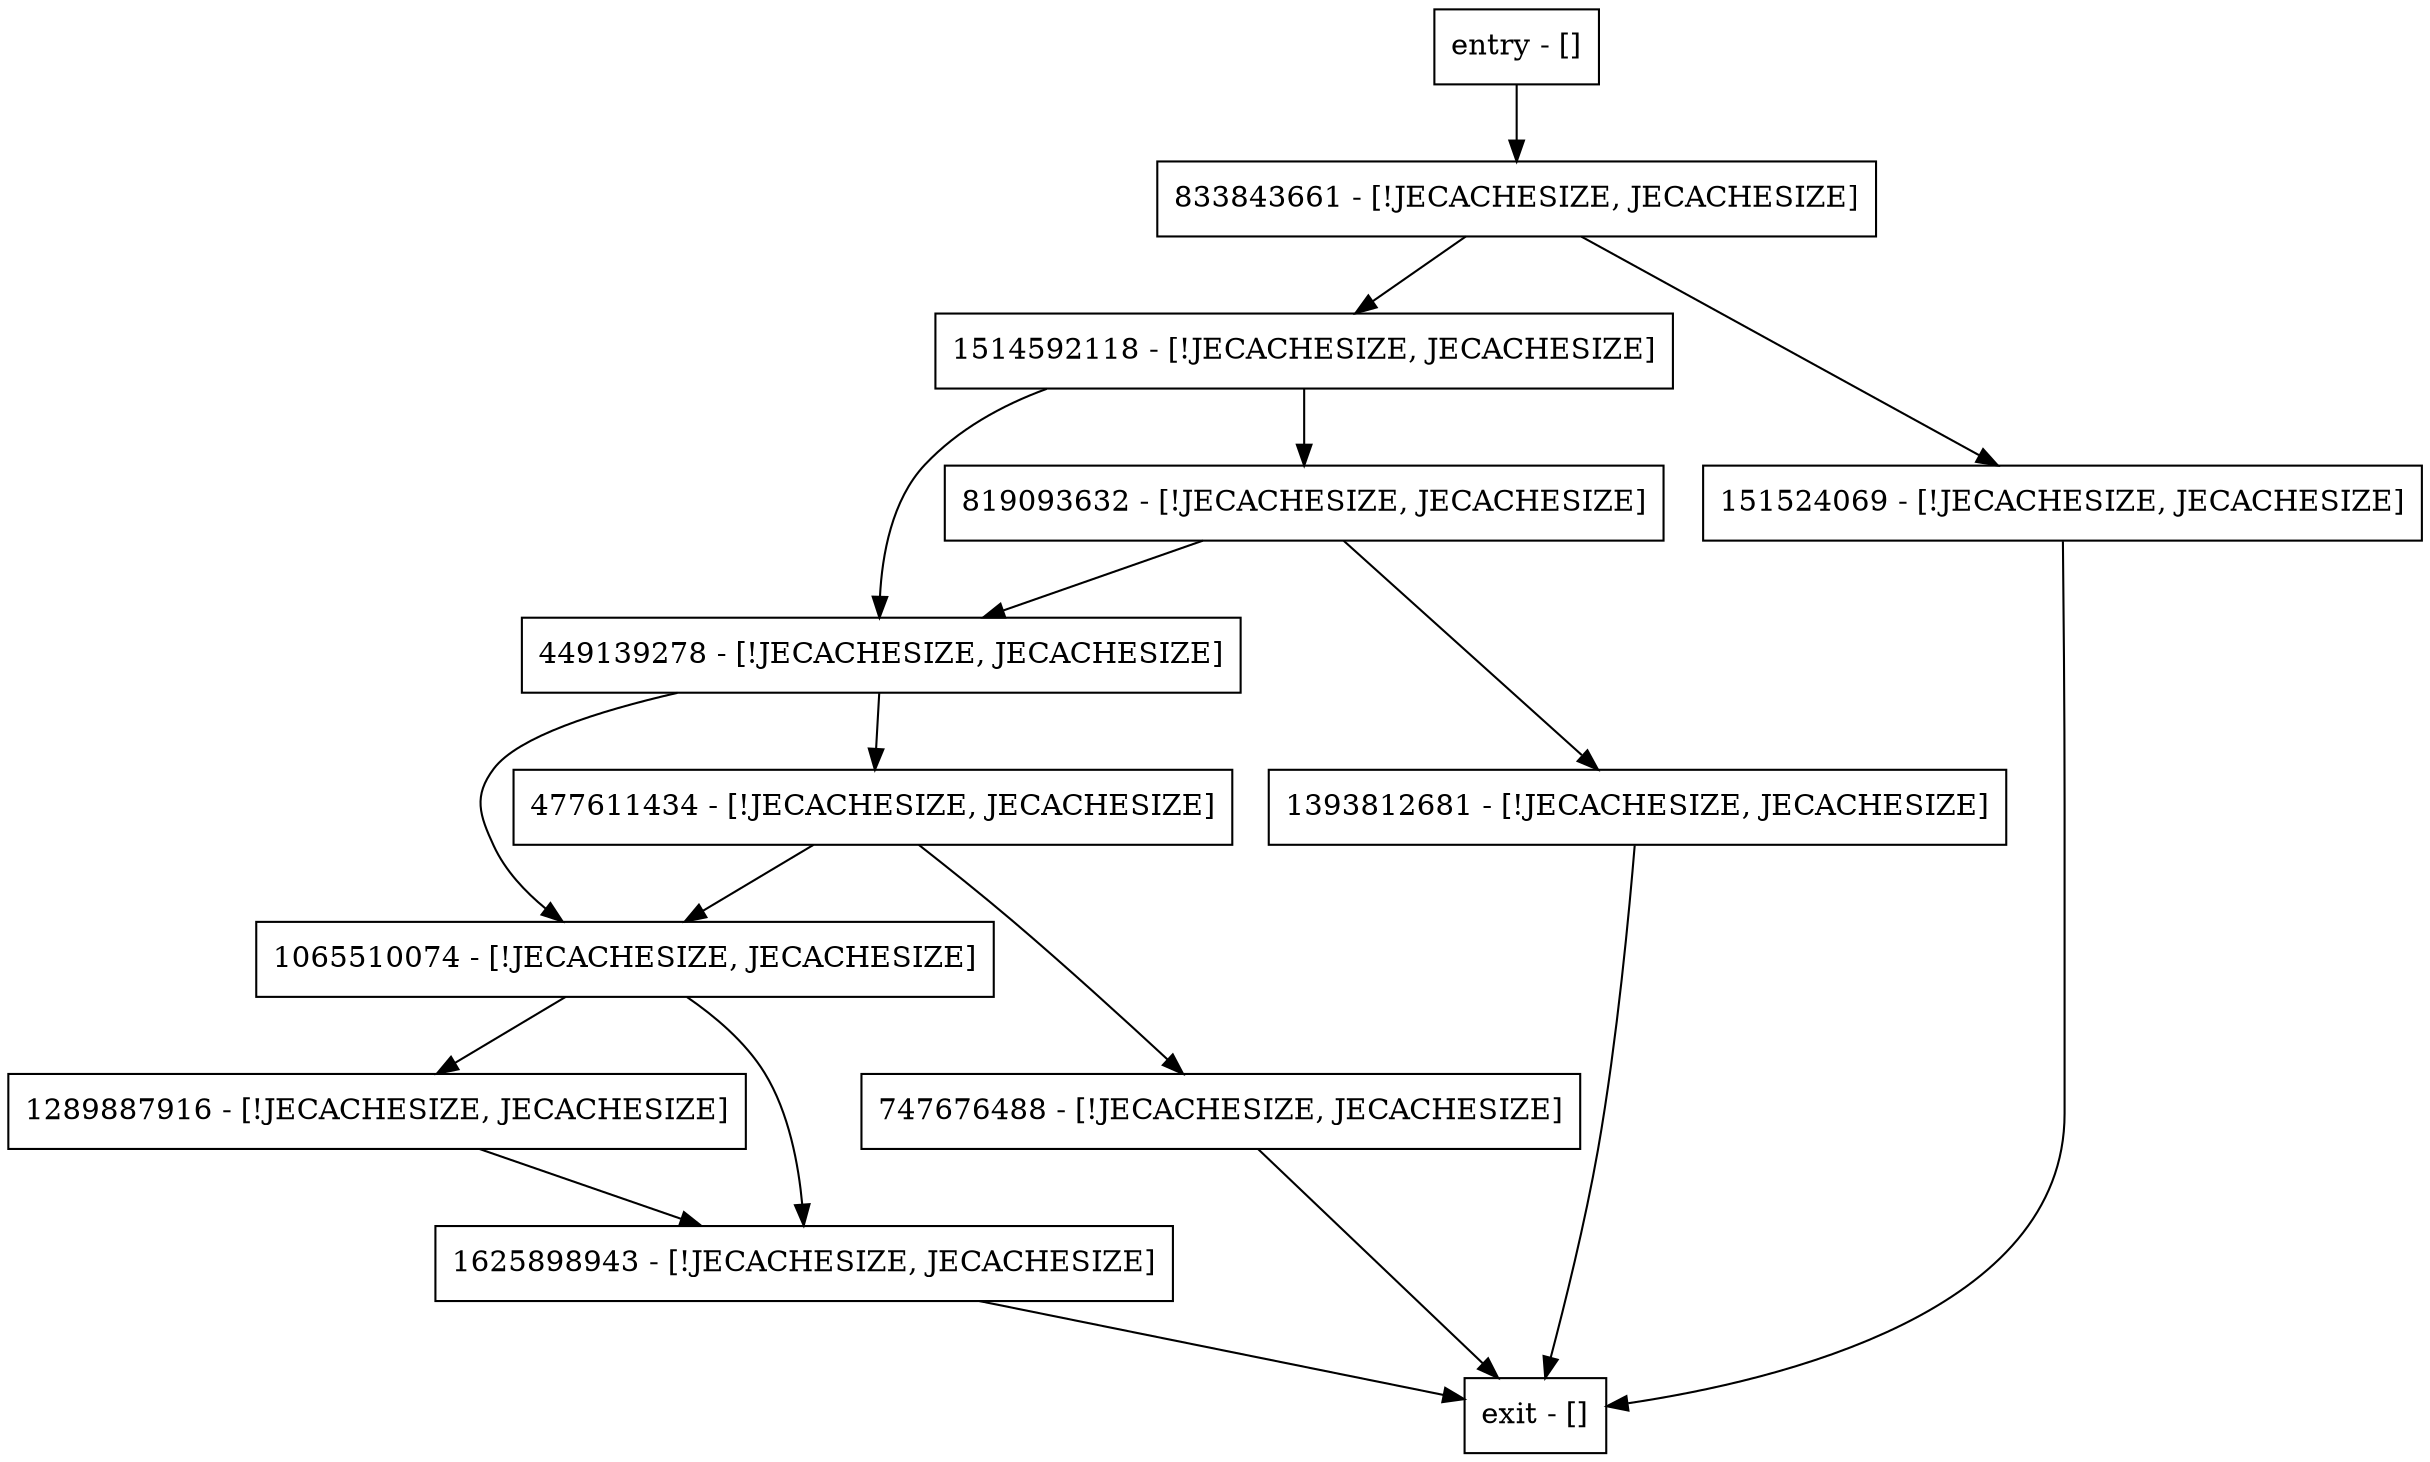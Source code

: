 digraph unregisterThreadLocker {
node [shape=record];
833843661 [label="833843661 - [!JECACHESIZE, JECACHESIZE]"];
1289887916 [label="1289887916 - [!JECACHESIZE, JECACHESIZE]"];
1065510074 [label="1065510074 - [!JECACHESIZE, JECACHESIZE]"];
entry [label="entry - []"];
exit [label="exit - []"];
1514592118 [label="1514592118 - [!JECACHESIZE, JECACHESIZE]"];
819093632 [label="819093632 - [!JECACHESIZE, JECACHESIZE]"];
747676488 [label="747676488 - [!JECACHESIZE, JECACHESIZE]"];
449139278 [label="449139278 - [!JECACHESIZE, JECACHESIZE]"];
1393812681 [label="1393812681 - [!JECACHESIZE, JECACHESIZE]"];
1625898943 [label="1625898943 - [!JECACHESIZE, JECACHESIZE]"];
151524069 [label="151524069 - [!JECACHESIZE, JECACHESIZE]"];
477611434 [label="477611434 - [!JECACHESIZE, JECACHESIZE]"];
entry;
exit;
833843661 -> 1514592118;
833843661 -> 151524069;
1289887916 -> 1625898943;
1065510074 -> 1289887916;
1065510074 -> 1625898943;
entry -> 833843661;
1514592118 -> 819093632;
1514592118 -> 449139278;
819093632 -> 1393812681;
819093632 -> 449139278;
747676488 -> exit;
449139278 -> 1065510074;
449139278 -> 477611434;
1393812681 -> exit;
1625898943 -> exit;
151524069 -> exit;
477611434 -> 1065510074;
477611434 -> 747676488;
}
